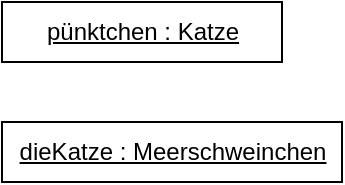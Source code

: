 <mxfile version="20.8.20" type="device"><diagram id="QysOFV5IprV2MCWw1Rmz" name="Page-1"><mxGraphModel dx="1050" dy="566" grid="1" gridSize="10" guides="1" tooltips="1" connect="1" arrows="1" fold="1" page="1" pageScale="1" pageWidth="827" pageHeight="1169" math="0" shadow="0"><root><mxCell id="0"/><mxCell id="1" parent="0"/><mxCell id="qB4cJxWdBwDwS4S5cY-E-2" value="pünktchen : Katze" style="html=1;fontStyle=4" parent="1" vertex="1"><mxGeometry x="170" y="20" width="140" height="30" as="geometry"/></mxCell><mxCell id="qB4cJxWdBwDwS4S5cY-E-4" value="dieKatze : Meerschweinchen" style="html=1;fontStyle=4" parent="1" vertex="1"><mxGeometry x="170" y="80" width="170" height="30" as="geometry"/></mxCell></root></mxGraphModel></diagram></mxfile>